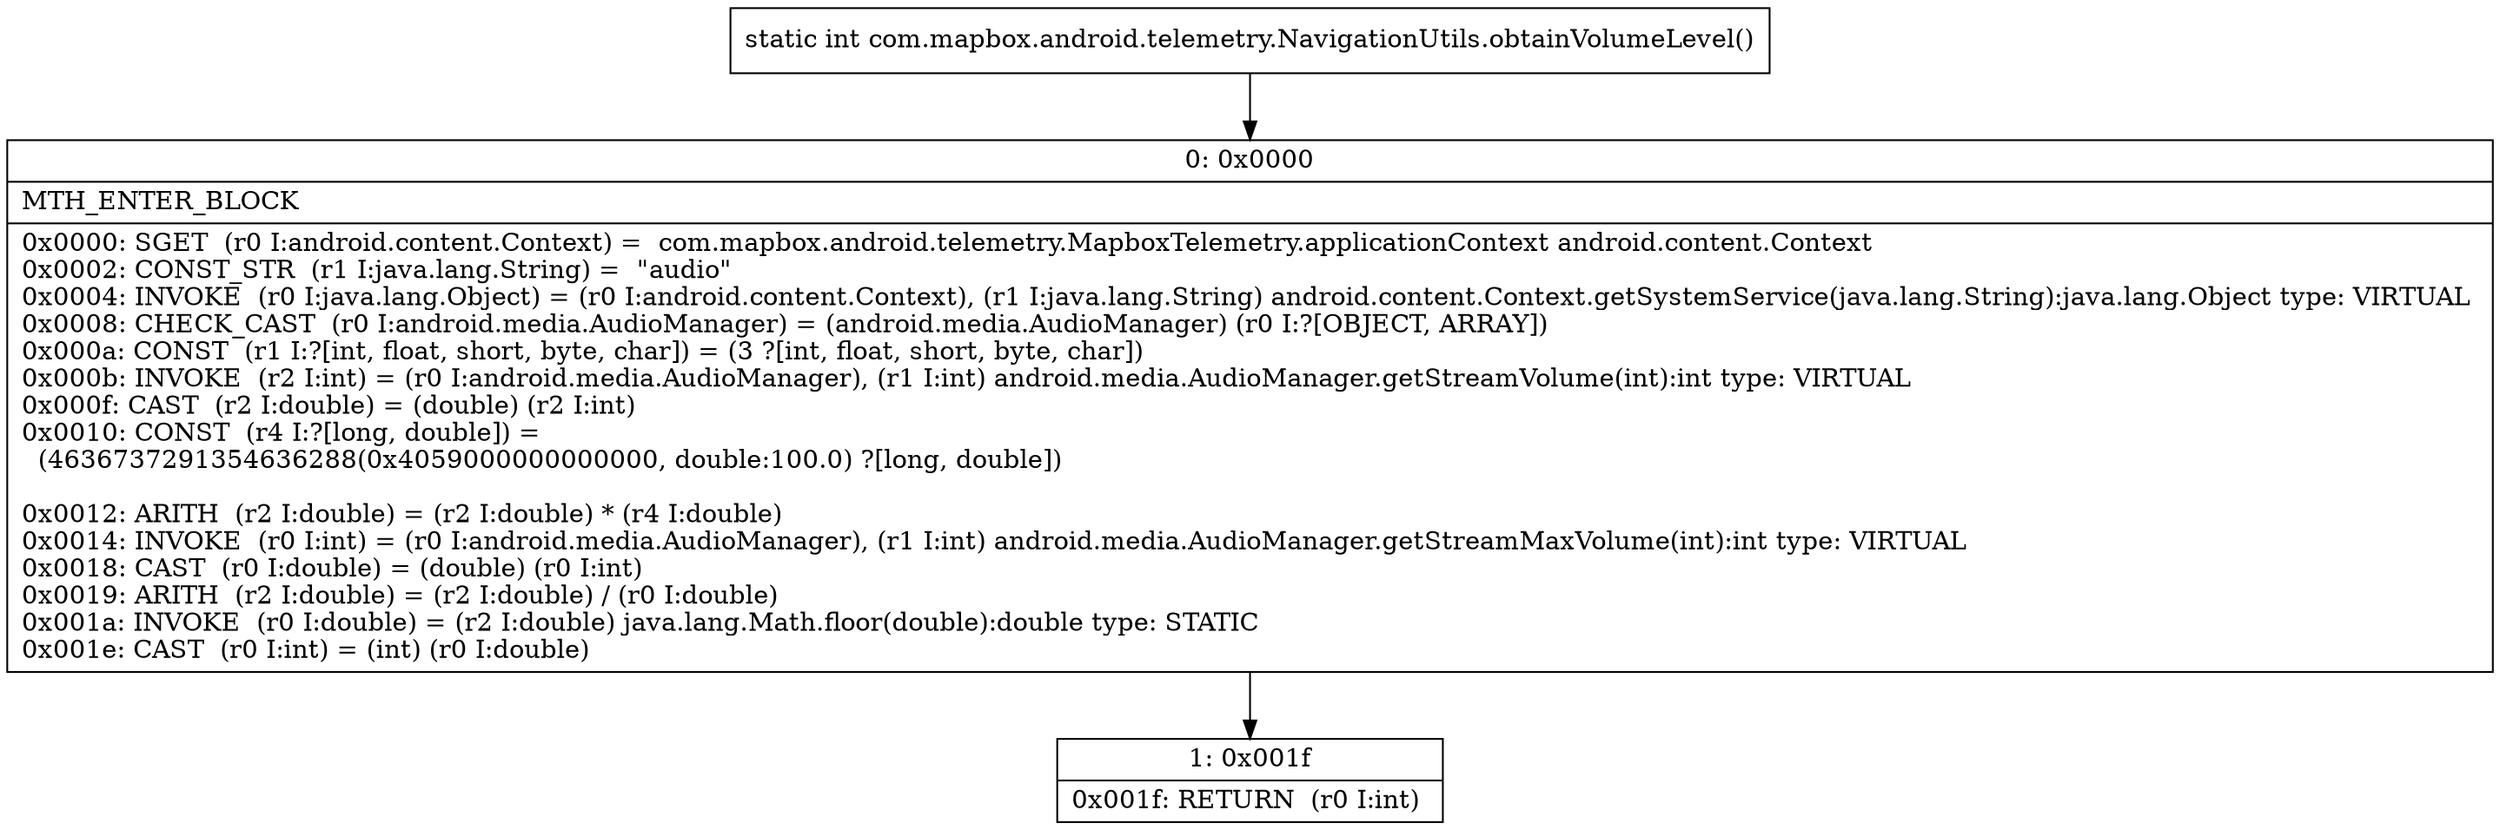 digraph "CFG forcom.mapbox.android.telemetry.NavigationUtils.obtainVolumeLevel()I" {
Node_0 [shape=record,label="{0\:\ 0x0000|MTH_ENTER_BLOCK\l|0x0000: SGET  (r0 I:android.content.Context) =  com.mapbox.android.telemetry.MapboxTelemetry.applicationContext android.content.Context \l0x0002: CONST_STR  (r1 I:java.lang.String) =  \"audio\" \l0x0004: INVOKE  (r0 I:java.lang.Object) = (r0 I:android.content.Context), (r1 I:java.lang.String) android.content.Context.getSystemService(java.lang.String):java.lang.Object type: VIRTUAL \l0x0008: CHECK_CAST  (r0 I:android.media.AudioManager) = (android.media.AudioManager) (r0 I:?[OBJECT, ARRAY]) \l0x000a: CONST  (r1 I:?[int, float, short, byte, char]) = (3 ?[int, float, short, byte, char]) \l0x000b: INVOKE  (r2 I:int) = (r0 I:android.media.AudioManager), (r1 I:int) android.media.AudioManager.getStreamVolume(int):int type: VIRTUAL \l0x000f: CAST  (r2 I:double) = (double) (r2 I:int) \l0x0010: CONST  (r4 I:?[long, double]) = \l  (4636737291354636288(0x4059000000000000, double:100.0) ?[long, double])\l \l0x0012: ARITH  (r2 I:double) = (r2 I:double) * (r4 I:double) \l0x0014: INVOKE  (r0 I:int) = (r0 I:android.media.AudioManager), (r1 I:int) android.media.AudioManager.getStreamMaxVolume(int):int type: VIRTUAL \l0x0018: CAST  (r0 I:double) = (double) (r0 I:int) \l0x0019: ARITH  (r2 I:double) = (r2 I:double) \/ (r0 I:double) \l0x001a: INVOKE  (r0 I:double) = (r2 I:double) java.lang.Math.floor(double):double type: STATIC \l0x001e: CAST  (r0 I:int) = (int) (r0 I:double) \l}"];
Node_1 [shape=record,label="{1\:\ 0x001f|0x001f: RETURN  (r0 I:int) \l}"];
MethodNode[shape=record,label="{static int com.mapbox.android.telemetry.NavigationUtils.obtainVolumeLevel() }"];
MethodNode -> Node_0;
Node_0 -> Node_1;
}

